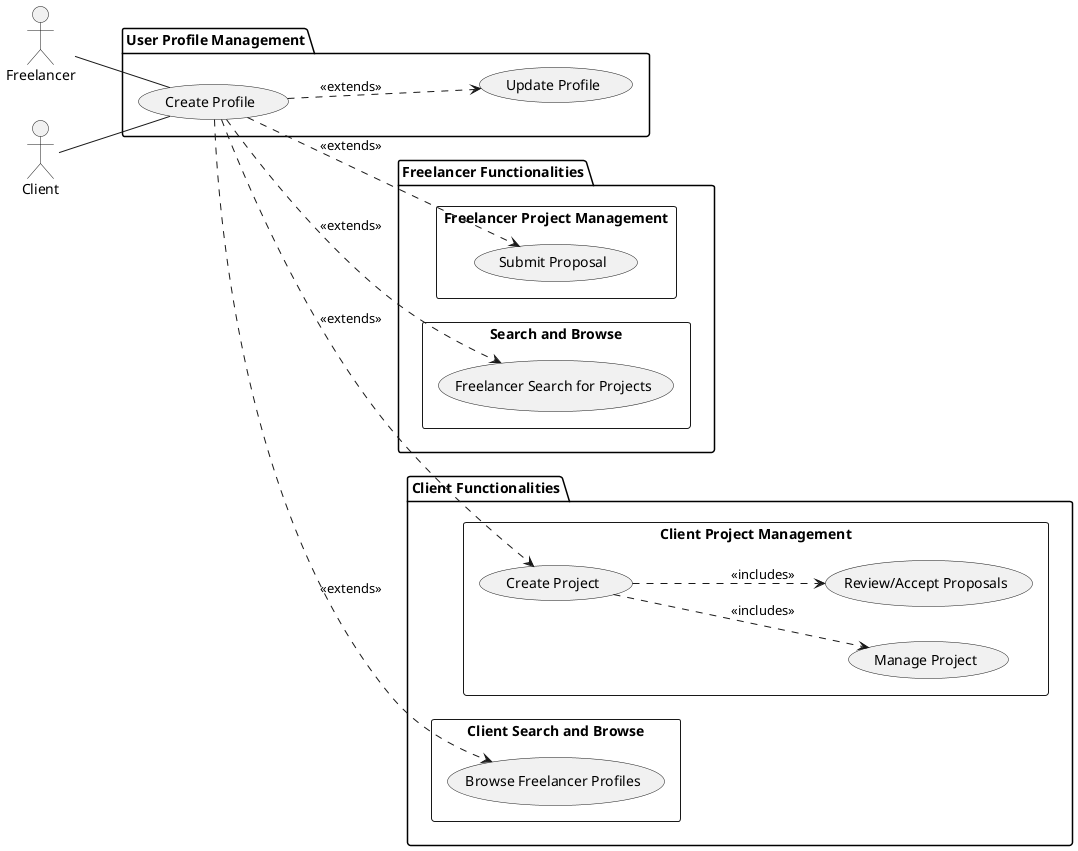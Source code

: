 @startuml usecase diagram
left to right direction

actor Freelancer
actor Client

package "User Profile Management" {
  usecase "Create Profile" as UC1
  usecase "Update Profile" as UC3 
}

package "Freelancer Functionalities" {
  rectangle "Freelancer Project Management" {
    usecase "Submit Proposal" as UC6 
  }
  rectangle "Search and Browse" {
    usecase "Freelancer Search for Projects" as UC5
  }
}

package "Client Functionalities" {
  rectangle "Client Project Management" {
    usecase "Create Project" as UC7
    usecase "Manage Project" as UC8
    usecase "Review/Accept Proposals" as UC9
  }
  rectangle "Client Search and Browse" {
    usecase "Browse Freelancer Profiles" as UC25
  } 
}

Freelancer -- UC1
Client -- UC1

UC1 ..> UC3 : <<extends>>
UC1 ..> UC5 : <<extends>>
UC1 ..> UC6 : <<extends>> 
UC7 ..> UC8 : <<includes>> 
UC1 ..> UC25 : <<extends>> 
UC1 ..> UC7 : <<extends>> 
UC7 ..> UC9 : <<includes>>
@enduml